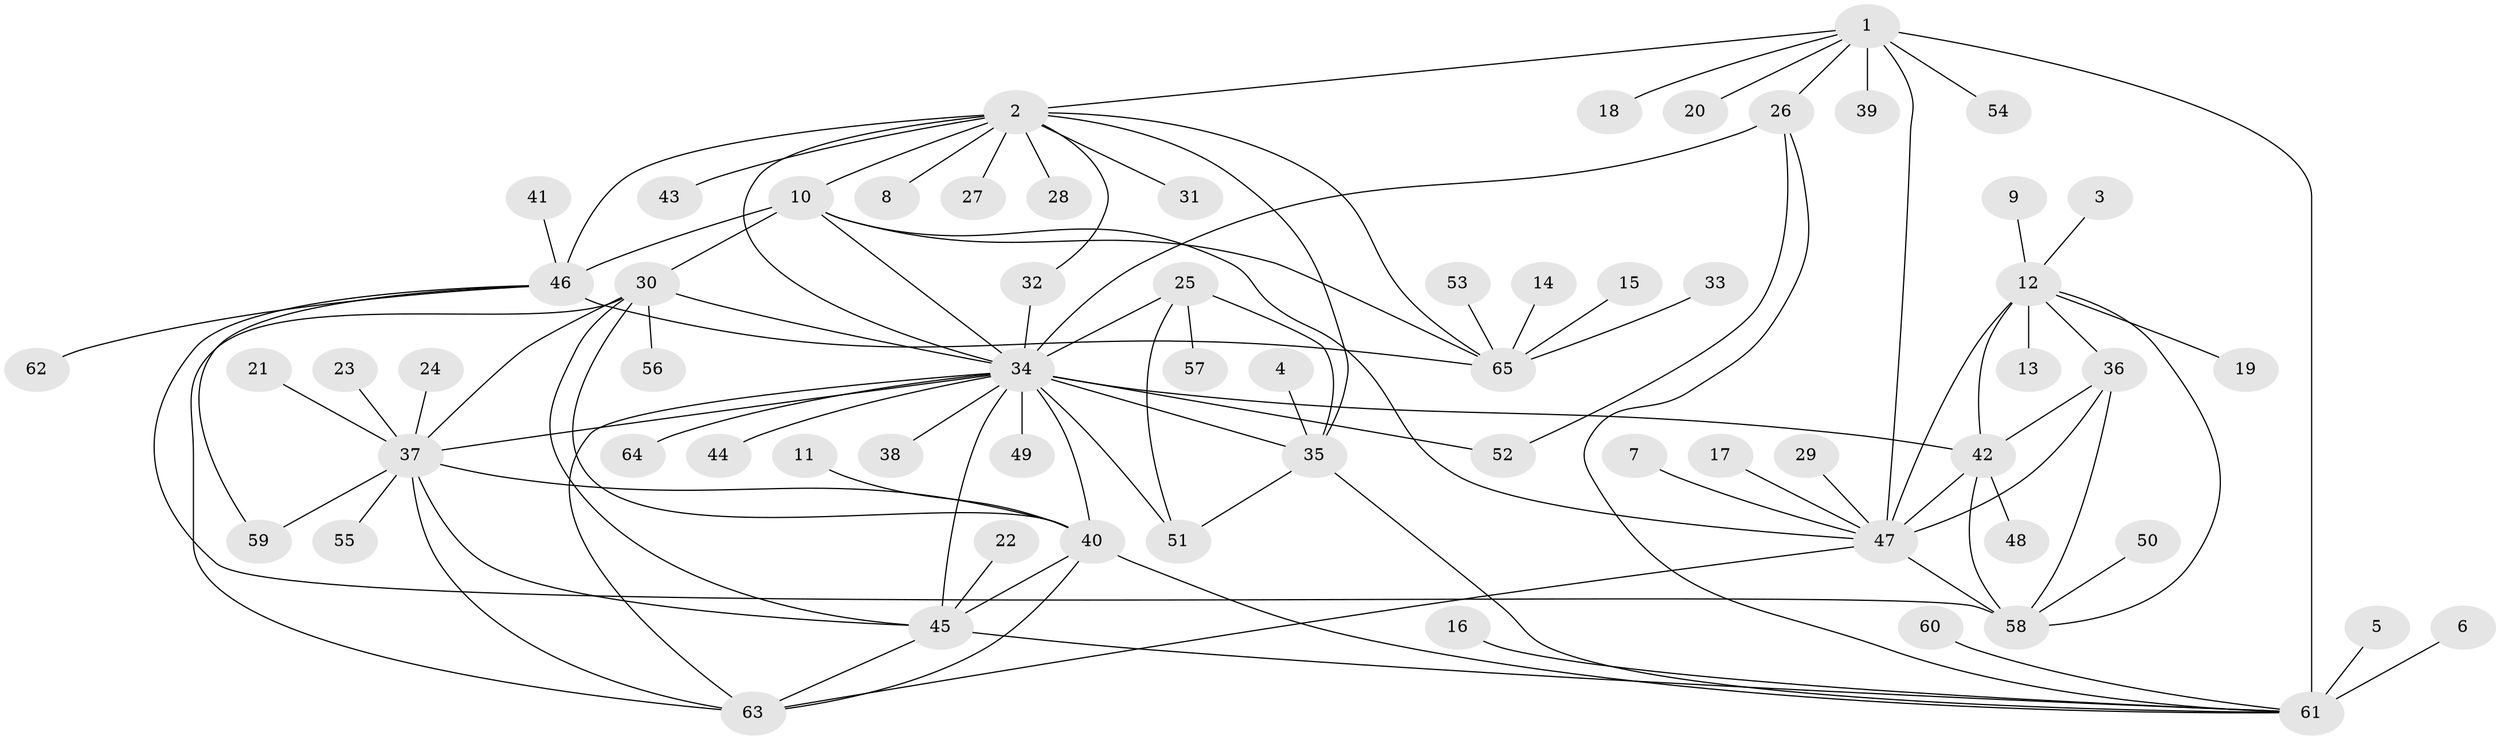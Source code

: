 // original degree distribution, {8: 0.031007751937984496, 13: 0.015503875968992248, 7: 0.031007751937984496, 6: 0.06201550387596899, 9: 0.031007751937984496, 12: 0.007751937984496124, 11: 0.023255813953488372, 10: 0.015503875968992248, 5: 0.007751937984496124, 15: 0.007751937984496124, 4: 0.015503875968992248, 1: 0.5736434108527132, 2: 0.12403100775193798, 3: 0.05426356589147287}
// Generated by graph-tools (version 1.1) at 2025/50/03/09/25 03:50:41]
// undirected, 65 vertices, 101 edges
graph export_dot {
graph [start="1"]
  node [color=gray90,style=filled];
  1;
  2;
  3;
  4;
  5;
  6;
  7;
  8;
  9;
  10;
  11;
  12;
  13;
  14;
  15;
  16;
  17;
  18;
  19;
  20;
  21;
  22;
  23;
  24;
  25;
  26;
  27;
  28;
  29;
  30;
  31;
  32;
  33;
  34;
  35;
  36;
  37;
  38;
  39;
  40;
  41;
  42;
  43;
  44;
  45;
  46;
  47;
  48;
  49;
  50;
  51;
  52;
  53;
  54;
  55;
  56;
  57;
  58;
  59;
  60;
  61;
  62;
  63;
  64;
  65;
  1 -- 2 [weight=1.0];
  1 -- 18 [weight=1.0];
  1 -- 20 [weight=1.0];
  1 -- 26 [weight=4.0];
  1 -- 39 [weight=1.0];
  1 -- 47 [weight=1.0];
  1 -- 54 [weight=1.0];
  1 -- 61 [weight=5.0];
  2 -- 8 [weight=1.0];
  2 -- 10 [weight=2.0];
  2 -- 27 [weight=1.0];
  2 -- 28 [weight=1.0];
  2 -- 31 [weight=1.0];
  2 -- 32 [weight=1.0];
  2 -- 34 [weight=1.0];
  2 -- 35 [weight=1.0];
  2 -- 43 [weight=1.0];
  2 -- 46 [weight=1.0];
  2 -- 65 [weight=2.0];
  3 -- 12 [weight=1.0];
  4 -- 35 [weight=1.0];
  5 -- 61 [weight=1.0];
  6 -- 61 [weight=1.0];
  7 -- 47 [weight=1.0];
  9 -- 12 [weight=1.0];
  10 -- 30 [weight=1.0];
  10 -- 34 [weight=1.0];
  10 -- 46 [weight=2.0];
  10 -- 47 [weight=1.0];
  10 -- 65 [weight=4.0];
  11 -- 40 [weight=1.0];
  12 -- 13 [weight=1.0];
  12 -- 19 [weight=1.0];
  12 -- 36 [weight=1.0];
  12 -- 42 [weight=1.0];
  12 -- 47 [weight=2.0];
  12 -- 58 [weight=1.0];
  14 -- 65 [weight=1.0];
  15 -- 65 [weight=1.0];
  16 -- 61 [weight=1.0];
  17 -- 47 [weight=1.0];
  21 -- 37 [weight=1.0];
  22 -- 45 [weight=1.0];
  23 -- 37 [weight=1.0];
  24 -- 37 [weight=1.0];
  25 -- 34 [weight=2.0];
  25 -- 35 [weight=2.0];
  25 -- 51 [weight=4.0];
  25 -- 57 [weight=1.0];
  26 -- 34 [weight=1.0];
  26 -- 52 [weight=1.0];
  26 -- 61 [weight=1.0];
  29 -- 47 [weight=1.0];
  30 -- 34 [weight=1.0];
  30 -- 37 [weight=1.0];
  30 -- 40 [weight=1.0];
  30 -- 45 [weight=1.0];
  30 -- 56 [weight=1.0];
  30 -- 63 [weight=1.0];
  32 -- 34 [weight=1.0];
  33 -- 65 [weight=1.0];
  34 -- 35 [weight=1.0];
  34 -- 37 [weight=1.0];
  34 -- 38 [weight=1.0];
  34 -- 40 [weight=1.0];
  34 -- 42 [weight=1.0];
  34 -- 44 [weight=1.0];
  34 -- 45 [weight=2.0];
  34 -- 49 [weight=1.0];
  34 -- 51 [weight=2.0];
  34 -- 52 [weight=1.0];
  34 -- 63 [weight=1.0];
  34 -- 64 [weight=1.0];
  35 -- 51 [weight=2.0];
  35 -- 61 [weight=1.0];
  36 -- 42 [weight=1.0];
  36 -- 47 [weight=2.0];
  36 -- 58 [weight=1.0];
  37 -- 40 [weight=1.0];
  37 -- 45 [weight=1.0];
  37 -- 55 [weight=1.0];
  37 -- 59 [weight=1.0];
  37 -- 63 [weight=1.0];
  40 -- 45 [weight=1.0];
  40 -- 61 [weight=1.0];
  40 -- 63 [weight=1.0];
  41 -- 46 [weight=1.0];
  42 -- 47 [weight=2.0];
  42 -- 48 [weight=1.0];
  42 -- 58 [weight=1.0];
  45 -- 61 [weight=1.0];
  45 -- 63 [weight=1.0];
  46 -- 58 [weight=1.0];
  46 -- 59 [weight=1.0];
  46 -- 62 [weight=1.0];
  46 -- 65 [weight=2.0];
  47 -- 58 [weight=2.0];
  47 -- 63 [weight=1.0];
  50 -- 58 [weight=1.0];
  53 -- 65 [weight=1.0];
  60 -- 61 [weight=1.0];
}
